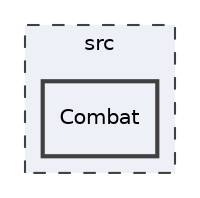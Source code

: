 digraph "Combat"
{
 // LATEX_PDF_SIZE
  bgcolor="transparent";
  edge [fontname="Helvetica",fontsize="10",labelfontname="Helvetica",labelfontsize="10"];
  node [fontname="Helvetica",fontsize="10",shape=record];
  compound=true
  subgraph clusterdir_68267d1309a1af8e8297ef4c3efbcdba {
    graph [ bgcolor="#edf0f7", pencolor="grey25", style="filled,dashed,", label="src", fontname="Helvetica", fontsize="10", URL="dir_68267d1309a1af8e8297ef4c3efbcdba.html"]
  dir_03ad476b150b4410ef7c03d72a245de4 [shape=box, label="Combat", style="filled,bold,", fillcolor="#edf0f7", color="grey25", URL="dir_03ad476b150b4410ef7c03d72a245de4.html"];
  }
}
